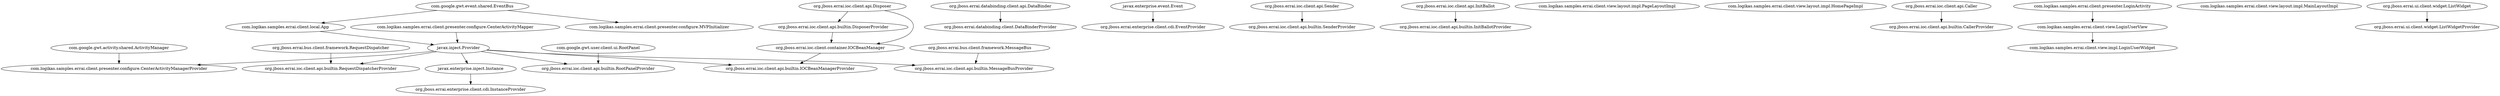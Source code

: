 //
// Generated IOC bean dependency graph in GraphViz DOT format.
//

digraph g {
  "com.logikas.samples.errai.client.presenter.configure.CenterActivityManagerProvider"
  "org.jboss.errai.databinding.client.DataBinderProvider"
  "org.jboss.errai.databinding.client.api.DataBinder" -> "org.jboss.errai.databinding.client.DataBinderProvider"
  "org.jboss.errai.ioc.client.api.builtin.RequestDispatcherProvider"
  "org.jboss.errai.enterprise.client.cdi.InstanceProvider"
  "javax.enterprise.inject.Instance" -> "org.jboss.errai.enterprise.client.cdi.InstanceProvider"
  "org.jboss.errai.ioc.client.api.builtin.RootPanelProvider"
  "org.jboss.errai.ioc.client.api.builtin.IOCBeanManagerProvider"
  "org.jboss.errai.ioc.client.api.builtin.MessageBusProvider"
  "javax.inject.Provider" -> "org.jboss.errai.ioc.client.api.builtin.RootPanelProvider"
  "javax.inject.Provider" -> "org.jboss.errai.ioc.client.api.builtin.IOCBeanManagerProvider"
  "javax.inject.Provider" -> "javax.enterprise.inject.Instance"
  "javax.inject.Provider" -> "org.jboss.errai.ioc.client.api.builtin.RequestDispatcherProvider"
  "javax.inject.Provider" -> "org.jboss.errai.ioc.client.api.builtin.MessageBusProvider"
  "javax.inject.Provider" -> "com.logikas.samples.errai.client.presenter.configure.CenterActivityManagerProvider"
  "com.logikas.samples.errai.client.local.App" -> "javax.inject.Provider"
  "org.jboss.errai.enterprise.client.cdi.EventProvider"
  "javax.enterprise.event.Event" -> "org.jboss.errai.enterprise.client.cdi.EventProvider"
  "org.jboss.errai.bus.client.framework.RequestDispatcher" -> "org.jboss.errai.ioc.client.api.builtin.RequestDispatcherProvider"
  "org.jboss.errai.ioc.client.api.builtin.SenderProvider"
  "org.jboss.errai.ioc.client.api.Sender" -> "org.jboss.errai.ioc.client.api.builtin.SenderProvider"
  "org.jboss.errai.ioc.client.api.builtin.InitBallotProvider"
  "org.jboss.errai.ioc.client.container.IOCBeanManager" -> "org.jboss.errai.ioc.client.api.builtin.IOCBeanManagerProvider"
  "com.logikas.samples.errai.client.view.layout.impl.PageLayoutImpl"
  "com.google.gwt.activity.shared.ActivityManager" -> "com.logikas.samples.errai.client.presenter.configure.CenterActivityManagerProvider"
  "com.logikas.samples.errai.client.view.layout.impl.HomePageImpl"
  "com.logikas.samples.errai.client.presenter.configure.CenterActivityMapper" -> "javax.inject.Provider"
  "org.jboss.errai.ioc.client.api.builtin.CallerProvider"
  "com.logikas.samples.errai.client.view.impl.LoginUserWidget"
  "com.logikas.samples.errai.client.view.LoginUserView" -> "com.logikas.samples.errai.client.view.impl.LoginUserWidget"
  "com.logikas.samples.errai.client.presenter.LoginActivity" -> "com.logikas.samples.errai.client.view.LoginUserView"
  "com.google.gwt.user.client.ui.RootPanel" -> "org.jboss.errai.ioc.client.api.builtin.RootPanelProvider"
  "com.logikas.samples.errai.client.view.layout.impl.MainLayoutImpl"
  "org.jboss.errai.ui.client.widget.ListWidgetProvider"
  "org.jboss.errai.ioc.client.api.Caller" -> "org.jboss.errai.ioc.client.api.builtin.CallerProvider"
  "org.jboss.errai.ioc.client.api.InitBallot" -> "org.jboss.errai.ioc.client.api.builtin.InitBallotProvider"
  "com.logikas.samples.errai.client.presenter.configure.MVPInitializer"
  "com.google.gwt.event.shared.EventBus" -> "com.logikas.samples.errai.client.presenter.configure.MVPInitializer"
  "com.google.gwt.event.shared.EventBus" -> "com.logikas.samples.errai.client.local.App"
  "org.jboss.errai.bus.client.framework.MessageBus" -> "org.jboss.errai.ioc.client.api.builtin.MessageBusProvider"
  "org.jboss.errai.ioc.client.api.builtin.DisposerProvider" -> "org.jboss.errai.ioc.client.container.IOCBeanManager"
  "org.jboss.errai.ioc.client.api.Disposer" -> "org.jboss.errai.ioc.client.api.builtin.DisposerProvider"
  "org.jboss.errai.ioc.client.api.Disposer" -> "org.jboss.errai.ioc.client.container.IOCBeanManager"
  "org.jboss.errai.ui.client.widget.ListWidget" -> "org.jboss.errai.ui.client.widget.ListWidgetProvider"
}